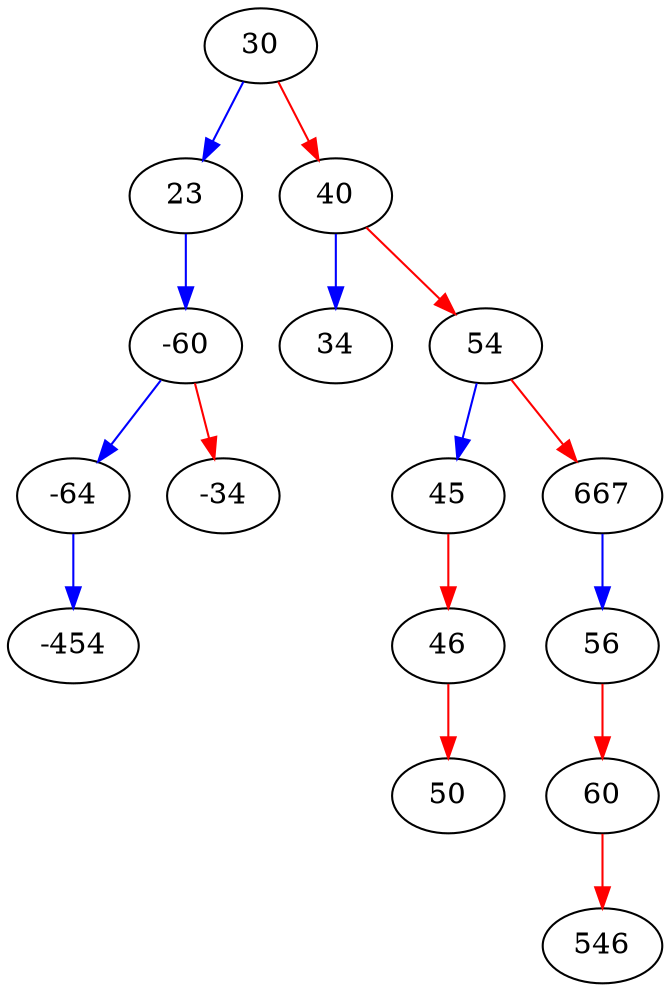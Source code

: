 digraph visual_tree {
30 -> 23 [color = blue];
30 -> 40 [color = red];
23 -> -60 [color = blue];
-60 -> -64 [color = blue];
-60 -> -34 [color = red];
-64 -> -454 [color = blue];
40 -> 34 [color = blue];
40 -> 54 [color = red];
54 -> 45 [color = blue];
54 -> 667 [color = red];
45 -> 46 [color = red];
46 -> 50 [color = red];
667 -> 56 [color = blue];
56 -> 60 [color = red];
60 -> 546 [color = red];
}
